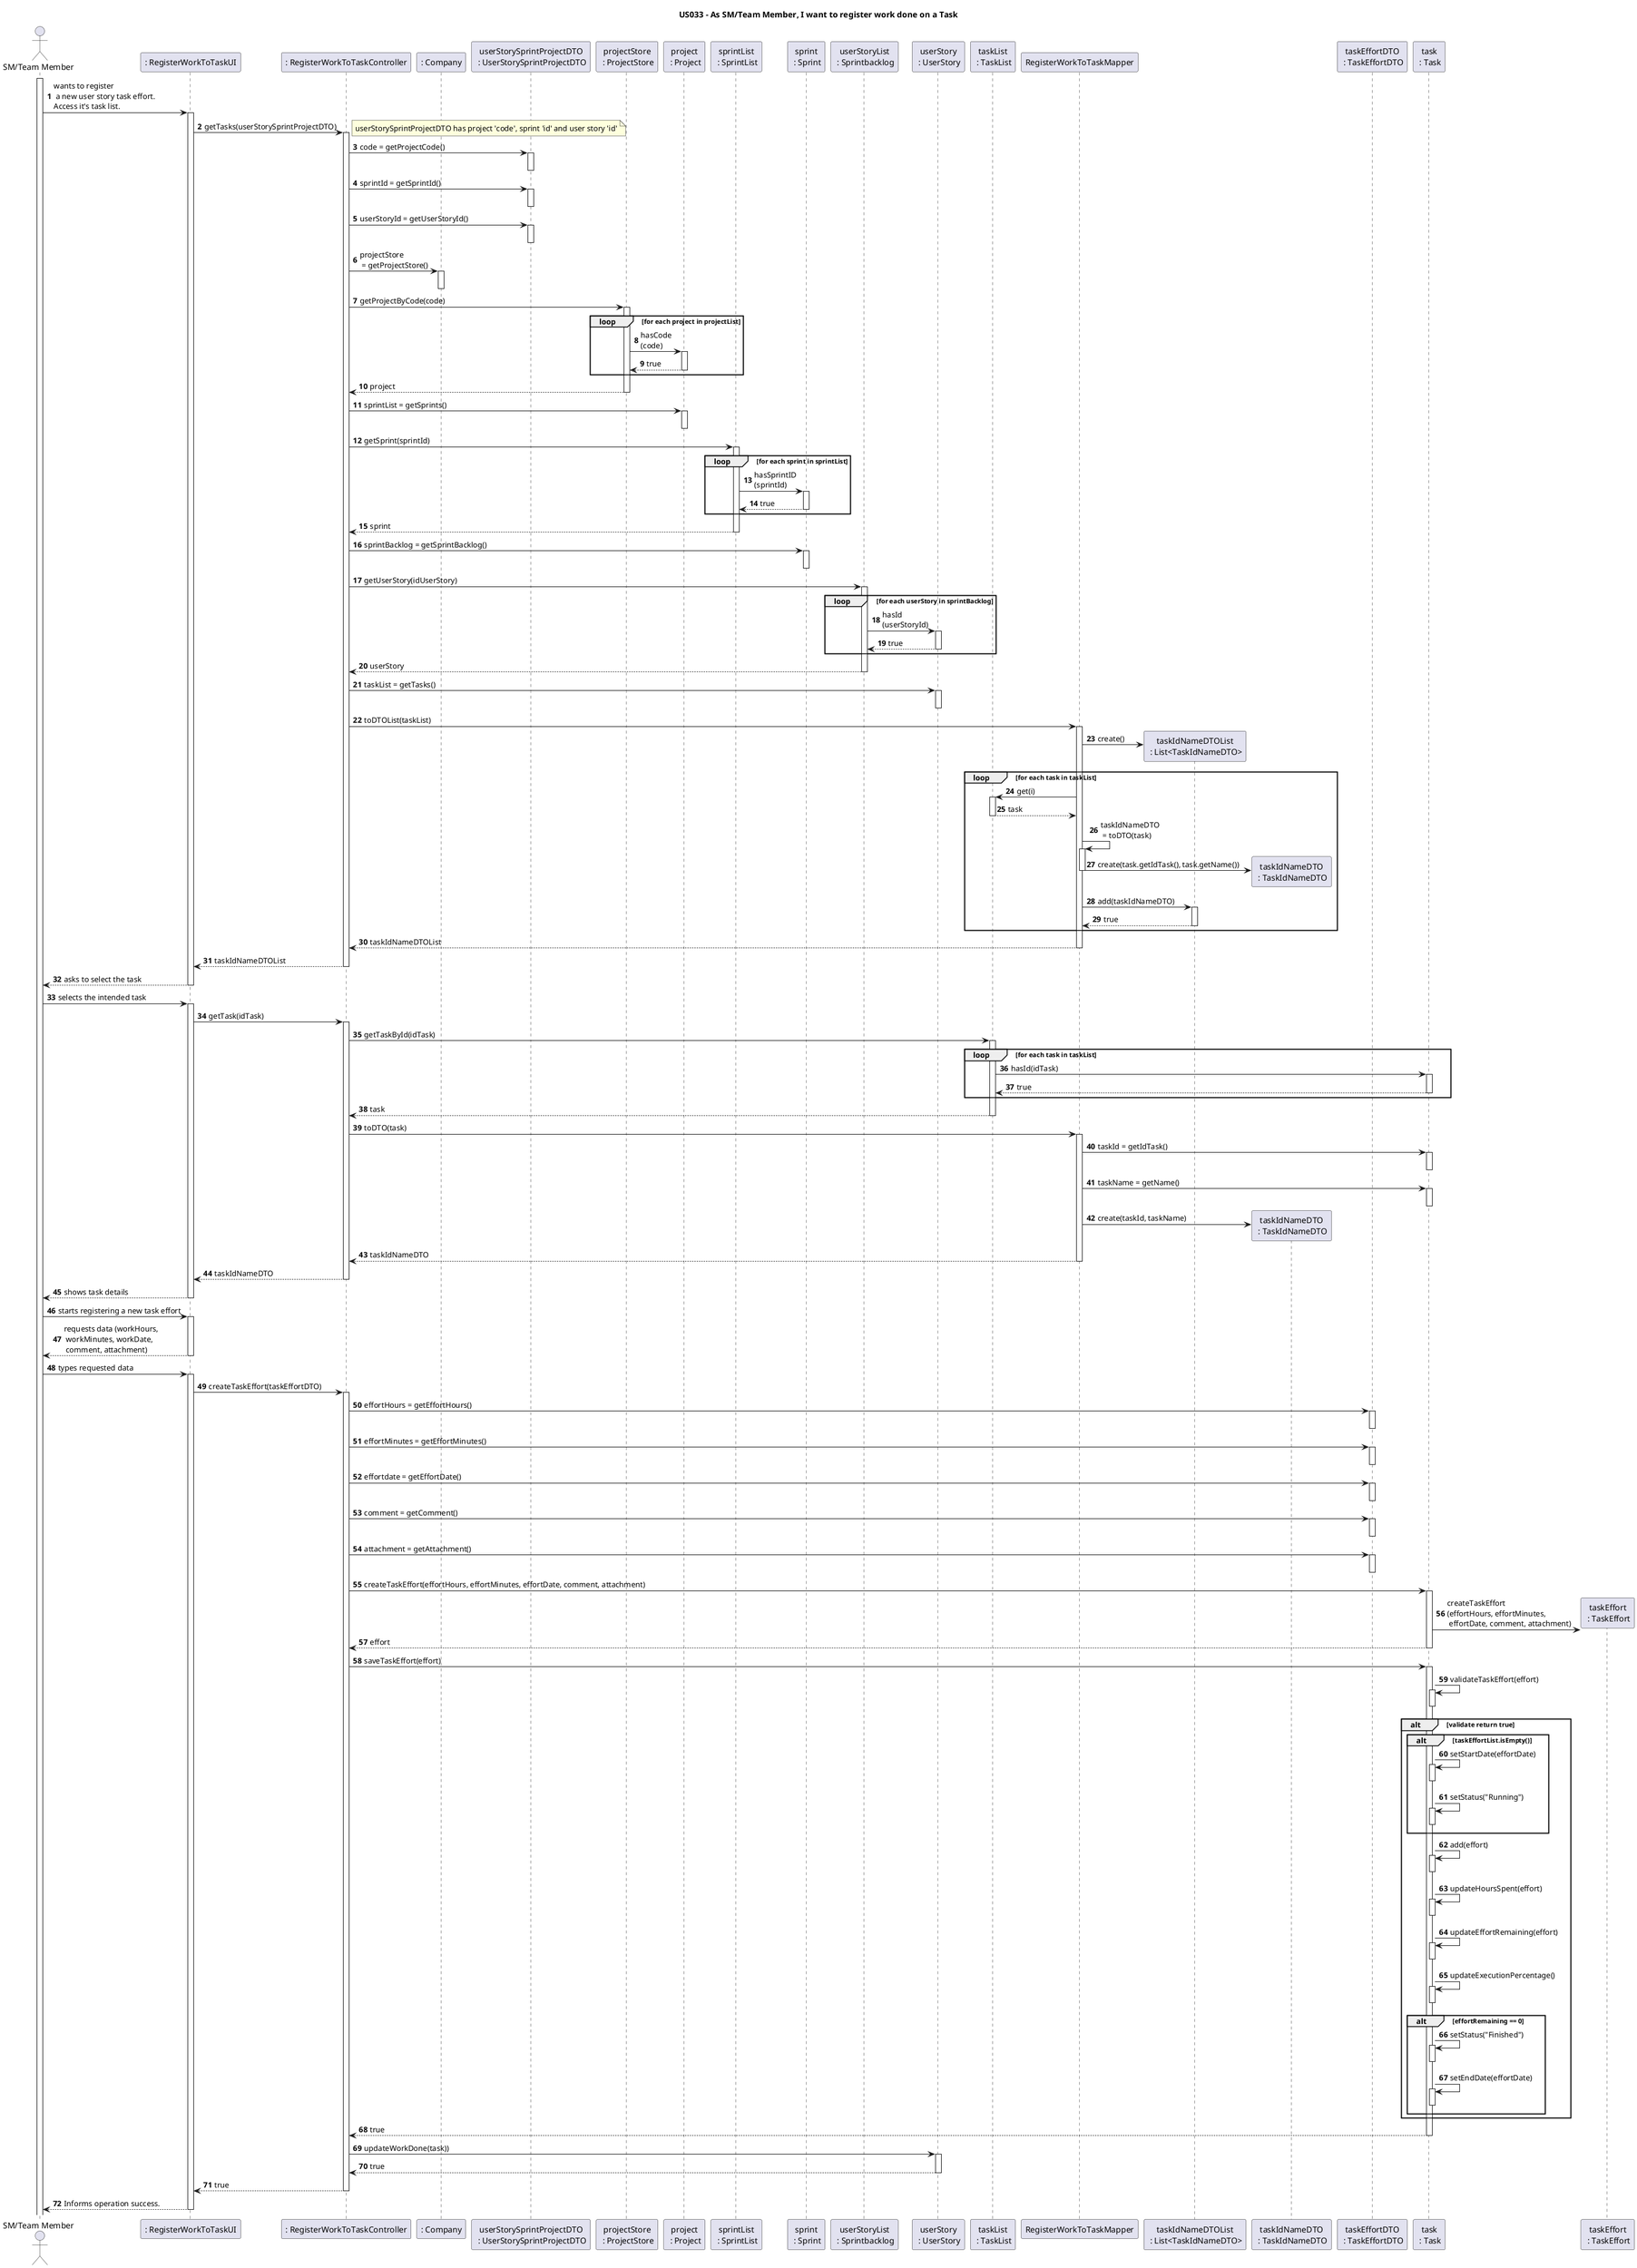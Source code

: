 @startuml
'https://plantuml.com/sequence-diagram

title US033 - As SM/Team Member, I want to register work done on a Task

autoactivate on
autonumber

actor "SM/Team Member" as User
participant ": RegisterWorkToTaskUI" as Ui
participant ": RegisterWorkToTaskController" as Ctrl
participant ": Company" as company
participant "userStorySprintProjectDTO\n : UserStorySprintProjectDTO" as userStorySprintProjectDTO
participant "projectStore\n : ProjectStore" as projStore
participant "project\n : Project" as project
participant "sprintList\n : SprintList" as sprintList
participant "sprint\n : Sprint" as sprint
participant "userStoryList\n : Sprintbacklog" as sprintBacklog
participant "userStory\n : UserStory" as userStory
participant "taskList\n : TaskList" as taskList
participant "RegisterWorkToTaskMapper" as mapper
participant "taskIdNameDTOList\n : List<TaskIdNameDTO>" as taskIdDTOList
participant "taskIdNameDTO\n : TaskIdNameDTO" as taskIdDTO
participant "taskEffortDTO\n : TaskEffortDTO" as effortDTO
participant "task\n : Task" as task
participant "taskEffort\n : TaskEffort" as effort
activate User
User->Ui : wants to register\n a new user story task effort.\nAccess it's task list.
Ui->Ctrl: getTasks(userStorySprintProjectDTO)
note right
  userStorySprintProjectDTO has project 'code', sprint 'id' and user story 'id'
end note
Ctrl->userStorySprintProjectDTO: code = getProjectCode()
deactivate userStorySprintProjectDTO
Ctrl->userStorySprintProjectDTO: sprintId = getSprintId()
deactivate userStorySprintProjectDTO
Ctrl->userStorySprintProjectDTO: userStoryId = getUserStoryId()
deactivate userStorySprintProjectDTO
Ctrl->company: projectStore\n = getProjectStore()
deactivate company
Ctrl->projStore: getProjectByCode(code)
loop for each project in projectList
projStore->project: hasCode\n(code)
project-->projStore: true
end
projStore-->Ctrl: project
Ctrl->project: sprintList = getSprints()
deactivate
Ctrl->sprintList: getSprint(sprintId)
loop for each sprint in sprintList
sprintList->sprint: hasSprintID\n(sprintId)
sprint-->sprintList: true
end
sprintList-->Ctrl: sprint
Ctrl->sprint: sprintBacklog = getSprintBacklog()
deactivate

Ctrl->sprintBacklog: getUserStory(idUserStory)
loop for each userStory in sprintBacklog
sprintBacklog->userStory: hasId\n(userStoryId)
userStory-->sprintBacklog: true
end
sprintBacklog-->Ctrl: userStory

Ctrl->userStory: taskList = getTasks()
deactivate





Ctrl->mapper: toDTOList(taskList)
mapper->taskIdDTOList **: create()
loop for each task in taskList
mapper->taskList: get(i)
taskList-->mapper: task
mapper->mapper: taskIdNameDTO\n = toDTO(task)
mapper->taskIdDTO**: create(task.getIdTask(), task.getName())
deactivate mapper
mapper->taskIdDTOList: add(taskIdNameDTO)
taskIdDTOList-->mapper: true
end
mapper-->Ctrl: taskIdNameDTOList
Ctrl-->Ui: taskIdNameDTOList
Ui-->User: asks to select the task

User -> Ui: selects the intended task
Ui->Ctrl: getTask(idTask)
Ctrl->taskList: getTaskById(idTask)
loop for each task in taskList
taskList->task: hasId(idTask)
task-->taskList: true
end
taskList-->Ctrl: task
Ctrl->mapper: toDTO(task)
mapper->task:taskId = getIdTask()
deactivate
mapper->task:taskName = getName()
deactivate
mapper->taskIdDTO**: create(taskId, taskName)
mapper-->Ctrl: taskIdNameDTO
Ctrl-->Ui: taskIdNameDTO
Ui-->User: shows task details
User->Ui : starts registering a new task effort
Ui-->User: requests data (workHours,\n workMinutes, workDate,\n comment, attachment)
User -> Ui: types requested data
Ui -> Ctrl: createTaskEffort(taskEffortDTO)
Ctrl->effortDTO: effortHours = getEffortHours()
deactivate
Ctrl->effortDTO: effortMinutes = getEffortMinutes()
deactivate
Ctrl->effortDTO: effortdate = getEffortDate()
deactivate
Ctrl->effortDTO: comment = getComment()
deactivate
Ctrl->effortDTO: attachment = getAttachment()
deactivate
Ctrl->task:createTaskEffort(effortHours, effortMinutes, effortDate, comment, attachment)
task->effort **: createTaskEffort\n(effortHours, effortMinutes,\n effortDate, comment, attachment)
task-->Ctrl: effort
Ctrl -> task: saveTaskEffort(effort)
task -> task: validateTaskEffort(effort)
deactivate task
alt validate return true
    alt taskEffortList.isEmpty()
    task -> task: setStartDate(effortDate)
    deactivate task
    task -> task: setStatus("Running")
    deactivate task
    end
task -> task: add(effort)
deactivate task
task -> task: updateHoursSpent(effort)
deactivate task
task -> task: updateEffortRemaining(effort)
deactivate task
task -> task: updateExecutionPercentage()
deactivate task
    alt effortRemaining == 0
    task -> task: setStatus("Finished")
    deactivate task
    task -> task: setEndDate(effortDate)
    deactivate task
    end
end
task-->Ctrl: true
Ctrl -> userStory: updateWorkDone(task))
userStory-->Ctrl: true
Ctrl-->Ui : true

Ui-->User : Informs operation success.
@enduml